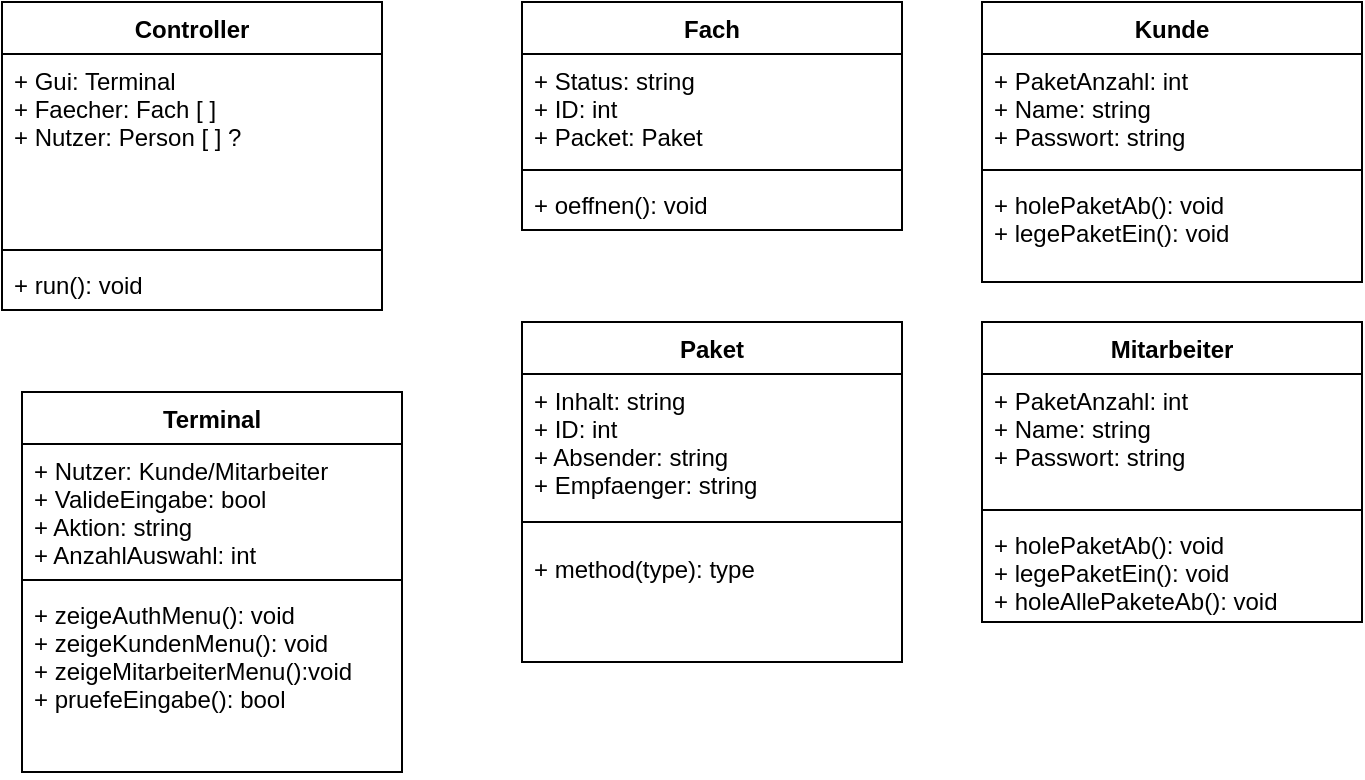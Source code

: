 <mxfile version="12.1.9" type="device" pages="1"><diagram id="7xVcgwScoqcszl_BOkfH" name="Page-1"><mxGraphModel dx="2048" dy="1087" grid="1" gridSize="10" guides="1" tooltips="1" connect="1" arrows="1" fold="1" page="1" pageScale="1" pageWidth="827" pageHeight="1169" math="0" shadow="0"><root><mxCell id="0"/><mxCell id="1" parent="0"/><mxCell id="EXwPqFsFly5PfM9bNzP8-1" value="Paket" style="swimlane;fontStyle=1;align=center;verticalAlign=top;childLayout=stackLayout;horizontal=1;startSize=26;horizontalStack=0;resizeParent=1;resizeParentMax=0;resizeLast=0;collapsible=1;marginBottom=0;" parent="1" vertex="1"><mxGeometry x="360" y="325" width="190" height="170" as="geometry"><mxRectangle x="20" y="20" width="60" height="26" as="alternateBounds"/></mxGeometry></mxCell><mxCell id="EXwPqFsFly5PfM9bNzP8-2" value="+ Inhalt: string&#10;+ ID: int&#10;+ Absender: string&#10;+ Empfaenger: string" style="text;strokeColor=none;fillColor=none;align=left;verticalAlign=top;spacingLeft=4;spacingRight=4;overflow=hidden;rotatable=0;points=[[0,0.5],[1,0.5]];portConstraint=eastwest;" parent="EXwPqFsFly5PfM9bNzP8-1" vertex="1"><mxGeometry y="26" width="190" height="64" as="geometry"/></mxCell><mxCell id="EXwPqFsFly5PfM9bNzP8-3" value="" style="line;strokeWidth=1;fillColor=none;align=left;verticalAlign=middle;spacingTop=-1;spacingLeft=3;spacingRight=3;rotatable=0;labelPosition=right;points=[];portConstraint=eastwest;" parent="EXwPqFsFly5PfM9bNzP8-1" vertex="1"><mxGeometry y="90" width="190" height="20" as="geometry"/></mxCell><mxCell id="EXwPqFsFly5PfM9bNzP8-4" value="+ method(type): type" style="text;strokeColor=none;fillColor=none;align=left;verticalAlign=top;spacingLeft=4;spacingRight=4;overflow=hidden;rotatable=0;points=[[0,0.5],[1,0.5]];portConstraint=eastwest;" parent="EXwPqFsFly5PfM9bNzP8-1" vertex="1"><mxGeometry y="110" width="190" height="60" as="geometry"/></mxCell><mxCell id="EXwPqFsFly5PfM9bNzP8-7" value="Controller" style="swimlane;fontStyle=1;align=center;verticalAlign=top;childLayout=stackLayout;horizontal=1;startSize=26;horizontalStack=0;resizeParent=1;resizeParentMax=0;resizeLast=0;collapsible=1;marginBottom=0;" parent="1" vertex="1"><mxGeometry x="100" y="165" width="190" height="154" as="geometry"/></mxCell><mxCell id="EXwPqFsFly5PfM9bNzP8-8" value="+ Gui: Terminal&#10;+ Faecher: Fach [ ]&#10;+ Nutzer: Person [ ] ?&#10;" style="text;strokeColor=none;fillColor=none;align=left;verticalAlign=top;spacingLeft=4;spacingRight=4;overflow=hidden;rotatable=0;points=[[0,0.5],[1,0.5]];portConstraint=eastwest;" parent="EXwPqFsFly5PfM9bNzP8-7" vertex="1"><mxGeometry y="26" width="190" height="94" as="geometry"/></mxCell><mxCell id="EXwPqFsFly5PfM9bNzP8-9" value="" style="line;strokeWidth=1;fillColor=none;align=left;verticalAlign=middle;spacingTop=-1;spacingLeft=3;spacingRight=3;rotatable=0;labelPosition=right;points=[];portConstraint=eastwest;" parent="EXwPqFsFly5PfM9bNzP8-7" vertex="1"><mxGeometry y="120" width="190" height="8" as="geometry"/></mxCell><mxCell id="EXwPqFsFly5PfM9bNzP8-10" value="+ run(): void" style="text;strokeColor=none;fillColor=none;align=left;verticalAlign=top;spacingLeft=4;spacingRight=4;overflow=hidden;rotatable=0;points=[[0,0.5],[1,0.5]];portConstraint=eastwest;" parent="EXwPqFsFly5PfM9bNzP8-7" vertex="1"><mxGeometry y="128" width="190" height="26" as="geometry"/></mxCell><mxCell id="EXwPqFsFly5PfM9bNzP8-11" value="Terminal" style="swimlane;fontStyle=1;align=center;verticalAlign=top;childLayout=stackLayout;horizontal=1;startSize=26;horizontalStack=0;resizeParent=1;resizeParentMax=0;resizeLast=0;collapsible=1;marginBottom=0;" parent="1" vertex="1"><mxGeometry x="110" y="360" width="190" height="190" as="geometry"/></mxCell><mxCell id="EXwPqFsFly5PfM9bNzP8-12" value="+ Nutzer: Kunde/Mitarbeiter&#10;+ ValideEingabe: bool&#10;+ Aktion: string&#10;+ AnzahlAuswahl: int" style="text;strokeColor=none;fillColor=none;align=left;verticalAlign=top;spacingLeft=4;spacingRight=4;overflow=hidden;rotatable=0;points=[[0,0.5],[1,0.5]];portConstraint=eastwest;" parent="EXwPqFsFly5PfM9bNzP8-11" vertex="1"><mxGeometry y="26" width="190" height="64" as="geometry"/></mxCell><mxCell id="EXwPqFsFly5PfM9bNzP8-13" value="" style="line;strokeWidth=1;fillColor=none;align=left;verticalAlign=middle;spacingTop=-1;spacingLeft=3;spacingRight=3;rotatable=0;labelPosition=right;points=[];portConstraint=eastwest;" parent="EXwPqFsFly5PfM9bNzP8-11" vertex="1"><mxGeometry y="90" width="190" height="8" as="geometry"/></mxCell><mxCell id="EXwPqFsFly5PfM9bNzP8-14" value="+ zeigeAuthMenu(): void&#10;+ zeigeKundenMenu(): void&#10;+ zeigeMitarbeiterMenu():void&#10;+ pruefeEingabe(): bool&#10;" style="text;strokeColor=none;fillColor=none;align=left;verticalAlign=top;spacingLeft=4;spacingRight=4;overflow=hidden;rotatable=0;points=[[0,0.5],[1,0.5]];portConstraint=eastwest;" parent="EXwPqFsFly5PfM9bNzP8-11" vertex="1"><mxGeometry y="98" width="190" height="92" as="geometry"/></mxCell><mxCell id="EXwPqFsFly5PfM9bNzP8-15" value="Fach" style="swimlane;fontStyle=1;align=center;verticalAlign=top;childLayout=stackLayout;horizontal=1;startSize=26;horizontalStack=0;resizeParent=1;resizeParentMax=0;resizeLast=0;collapsible=1;marginBottom=0;" parent="1" vertex="1"><mxGeometry x="360" y="165" width="190" height="114" as="geometry"/></mxCell><mxCell id="EXwPqFsFly5PfM9bNzP8-16" value="+ Status: string&#10;+ ID: int&#10;+ Packet: Paket" style="text;strokeColor=none;fillColor=none;align=left;verticalAlign=top;spacingLeft=4;spacingRight=4;overflow=hidden;rotatable=0;points=[[0,0.5],[1,0.5]];portConstraint=eastwest;" parent="EXwPqFsFly5PfM9bNzP8-15" vertex="1"><mxGeometry y="26" width="190" height="54" as="geometry"/></mxCell><mxCell id="EXwPqFsFly5PfM9bNzP8-17" value="" style="line;strokeWidth=1;fillColor=none;align=left;verticalAlign=middle;spacingTop=-1;spacingLeft=3;spacingRight=3;rotatable=0;labelPosition=right;points=[];portConstraint=eastwest;" parent="EXwPqFsFly5PfM9bNzP8-15" vertex="1"><mxGeometry y="80" width="190" height="8" as="geometry"/></mxCell><mxCell id="EXwPqFsFly5PfM9bNzP8-18" value="+ oeffnen(): void" style="text;strokeColor=none;fillColor=none;align=left;verticalAlign=top;spacingLeft=4;spacingRight=4;overflow=hidden;rotatable=0;points=[[0,0.5],[1,0.5]];portConstraint=eastwest;" parent="EXwPqFsFly5PfM9bNzP8-15" vertex="1"><mxGeometry y="88" width="190" height="26" as="geometry"/></mxCell><mxCell id="31CE5_2Y5IUAg5YqRph--1" value="Kunde" style="swimlane;fontStyle=1;align=center;verticalAlign=top;childLayout=stackLayout;horizontal=1;startSize=26;horizontalStack=0;resizeParent=1;resizeParentMax=0;resizeLast=0;collapsible=1;marginBottom=0;" vertex="1" parent="1"><mxGeometry x="590" y="165" width="190" height="140" as="geometry"/></mxCell><mxCell id="31CE5_2Y5IUAg5YqRph--2" value="+ PaketAnzahl: int&#10;+ Name: string&#10;+ Passwort: string" style="text;strokeColor=none;fillColor=none;align=left;verticalAlign=top;spacingLeft=4;spacingRight=4;overflow=hidden;rotatable=0;points=[[0,0.5],[1,0.5]];portConstraint=eastwest;" vertex="1" parent="31CE5_2Y5IUAg5YqRph--1"><mxGeometry y="26" width="190" height="54" as="geometry"/></mxCell><mxCell id="31CE5_2Y5IUAg5YqRph--3" value="" style="line;strokeWidth=1;fillColor=none;align=left;verticalAlign=middle;spacingTop=-1;spacingLeft=3;spacingRight=3;rotatable=0;labelPosition=right;points=[];portConstraint=eastwest;" vertex="1" parent="31CE5_2Y5IUAg5YqRph--1"><mxGeometry y="80" width="190" height="8" as="geometry"/></mxCell><mxCell id="31CE5_2Y5IUAg5YqRph--4" value="+ holePaketAb(): void&#10;+ legePaketEin(): void" style="text;strokeColor=none;fillColor=none;align=left;verticalAlign=top;spacingLeft=4;spacingRight=4;overflow=hidden;rotatable=0;points=[[0,0.5],[1,0.5]];portConstraint=eastwest;" vertex="1" parent="31CE5_2Y5IUAg5YqRph--1"><mxGeometry y="88" width="190" height="52" as="geometry"/></mxCell><mxCell id="31CE5_2Y5IUAg5YqRph--5" value="Mitarbeiter" style="swimlane;fontStyle=1;align=center;verticalAlign=top;childLayout=stackLayout;horizontal=1;startSize=26;horizontalStack=0;resizeParent=1;resizeParentMax=0;resizeLast=0;collapsible=1;marginBottom=0;" vertex="1" parent="1"><mxGeometry x="590" y="325" width="190" height="150" as="geometry"/></mxCell><mxCell id="31CE5_2Y5IUAg5YqRph--6" value="+ PaketAnzahl: int&#10;+ Name: string&#10;+ Passwort: string" style="text;strokeColor=none;fillColor=none;align=left;verticalAlign=top;spacingLeft=4;spacingRight=4;overflow=hidden;rotatable=0;points=[[0,0.5],[1,0.5]];portConstraint=eastwest;" vertex="1" parent="31CE5_2Y5IUAg5YqRph--5"><mxGeometry y="26" width="190" height="64" as="geometry"/></mxCell><mxCell id="31CE5_2Y5IUAg5YqRph--7" value="" style="line;strokeWidth=1;fillColor=none;align=left;verticalAlign=middle;spacingTop=-1;spacingLeft=3;spacingRight=3;rotatable=0;labelPosition=right;points=[];portConstraint=eastwest;" vertex="1" parent="31CE5_2Y5IUAg5YqRph--5"><mxGeometry y="90" width="190" height="8" as="geometry"/></mxCell><mxCell id="31CE5_2Y5IUAg5YqRph--8" value="+ holePaketAb(): void&#10;+ legePaketEin(): void&#10;+ holeAllePaketeAb(): void" style="text;strokeColor=none;fillColor=none;align=left;verticalAlign=top;spacingLeft=4;spacingRight=4;overflow=hidden;rotatable=0;points=[[0,0.5],[1,0.5]];portConstraint=eastwest;" vertex="1" parent="31CE5_2Y5IUAg5YqRph--5"><mxGeometry y="98" width="190" height="52" as="geometry"/></mxCell></root></mxGraphModel></diagram></mxfile>